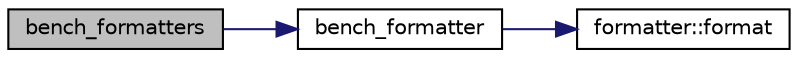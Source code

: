 digraph "bench_formatters"
{
  edge [fontname="Helvetica",fontsize="10",labelfontname="Helvetica",labelfontsize="10"];
  node [fontname="Helvetica",fontsize="10",shape=record];
  rankdir="LR";
  Node1 [label="bench_formatters",height=0.2,width=0.4,color="black", fillcolor="grey75", style="filled" fontcolor="black"];
  Node1 -> Node2 [color="midnightblue",fontsize="10",style="solid",fontname="Helvetica"];
  Node2 [label="bench_formatter",height=0.2,width=0.4,color="black", fillcolor="white", style="filled",URL="$formatter-bench_8cpp.html#a7b55804dc028209b69f64d74e7fa33cc"];
  Node2 -> Node3 [color="midnightblue",fontsize="10",style="solid",fontname="Helvetica"];
  Node3 [label="formatter::format",height=0.2,width=0.4,color="black", fillcolor="white", style="filled",URL="$structformatter.html#aca465bfbf4f85abe5bd958dc45430346"];
}

